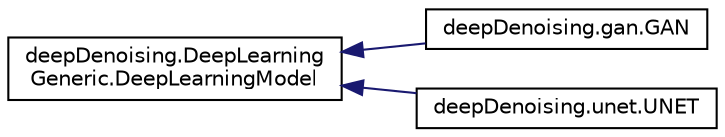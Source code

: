 digraph "Graphical Class Hierarchy"
{
  edge [fontname="Helvetica",fontsize="10",labelfontname="Helvetica",labelfontsize="10"];
  node [fontname="Helvetica",fontsize="10",shape=record];
  rankdir="LR";
  Node0 [label="deepDenoising.DeepLearning\lGeneric.DeepLearningModel",height=0.2,width=0.4,color="black", fillcolor="white", style="filled",URL="$classdeepDenoising_1_1DeepLearningGeneric_1_1DeepLearningModel.html"];
  Node0 -> Node1 [dir="back",color="midnightblue",fontsize="10",style="solid",fontname="Helvetica"];
  Node1 [label="deepDenoising.gan.GAN",height=0.2,width=0.4,color="black", fillcolor="white", style="filled",URL="$classdeepDenoising_1_1gan_1_1GAN.html"];
  Node0 -> Node2 [dir="back",color="midnightblue",fontsize="10",style="solid",fontname="Helvetica"];
  Node2 [label="deepDenoising.unet.UNET",height=0.2,width=0.4,color="black", fillcolor="white", style="filled",URL="$classdeepDenoising_1_1unet_1_1UNET.html"];
}
